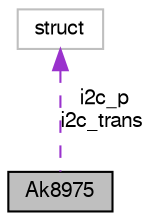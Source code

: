 digraph "Ak8975"
{
  edge [fontname="FreeSans",fontsize="10",labelfontname="FreeSans",labelfontsize="10"];
  node [fontname="FreeSans",fontsize="10",shape=record];
  Node1 [label="Ak8975",height=0.2,width=0.4,color="black", fillcolor="grey75", style="filled", fontcolor="black"];
  Node2 -> Node1 [dir="back",color="darkorchid3",fontsize="10",style="dashed",label=" i2c_p\ni2c_trans" ,fontname="FreeSans"];
  Node2 [label="struct",height=0.2,width=0.4,color="grey75", fillcolor="white", style="filled"];
}

